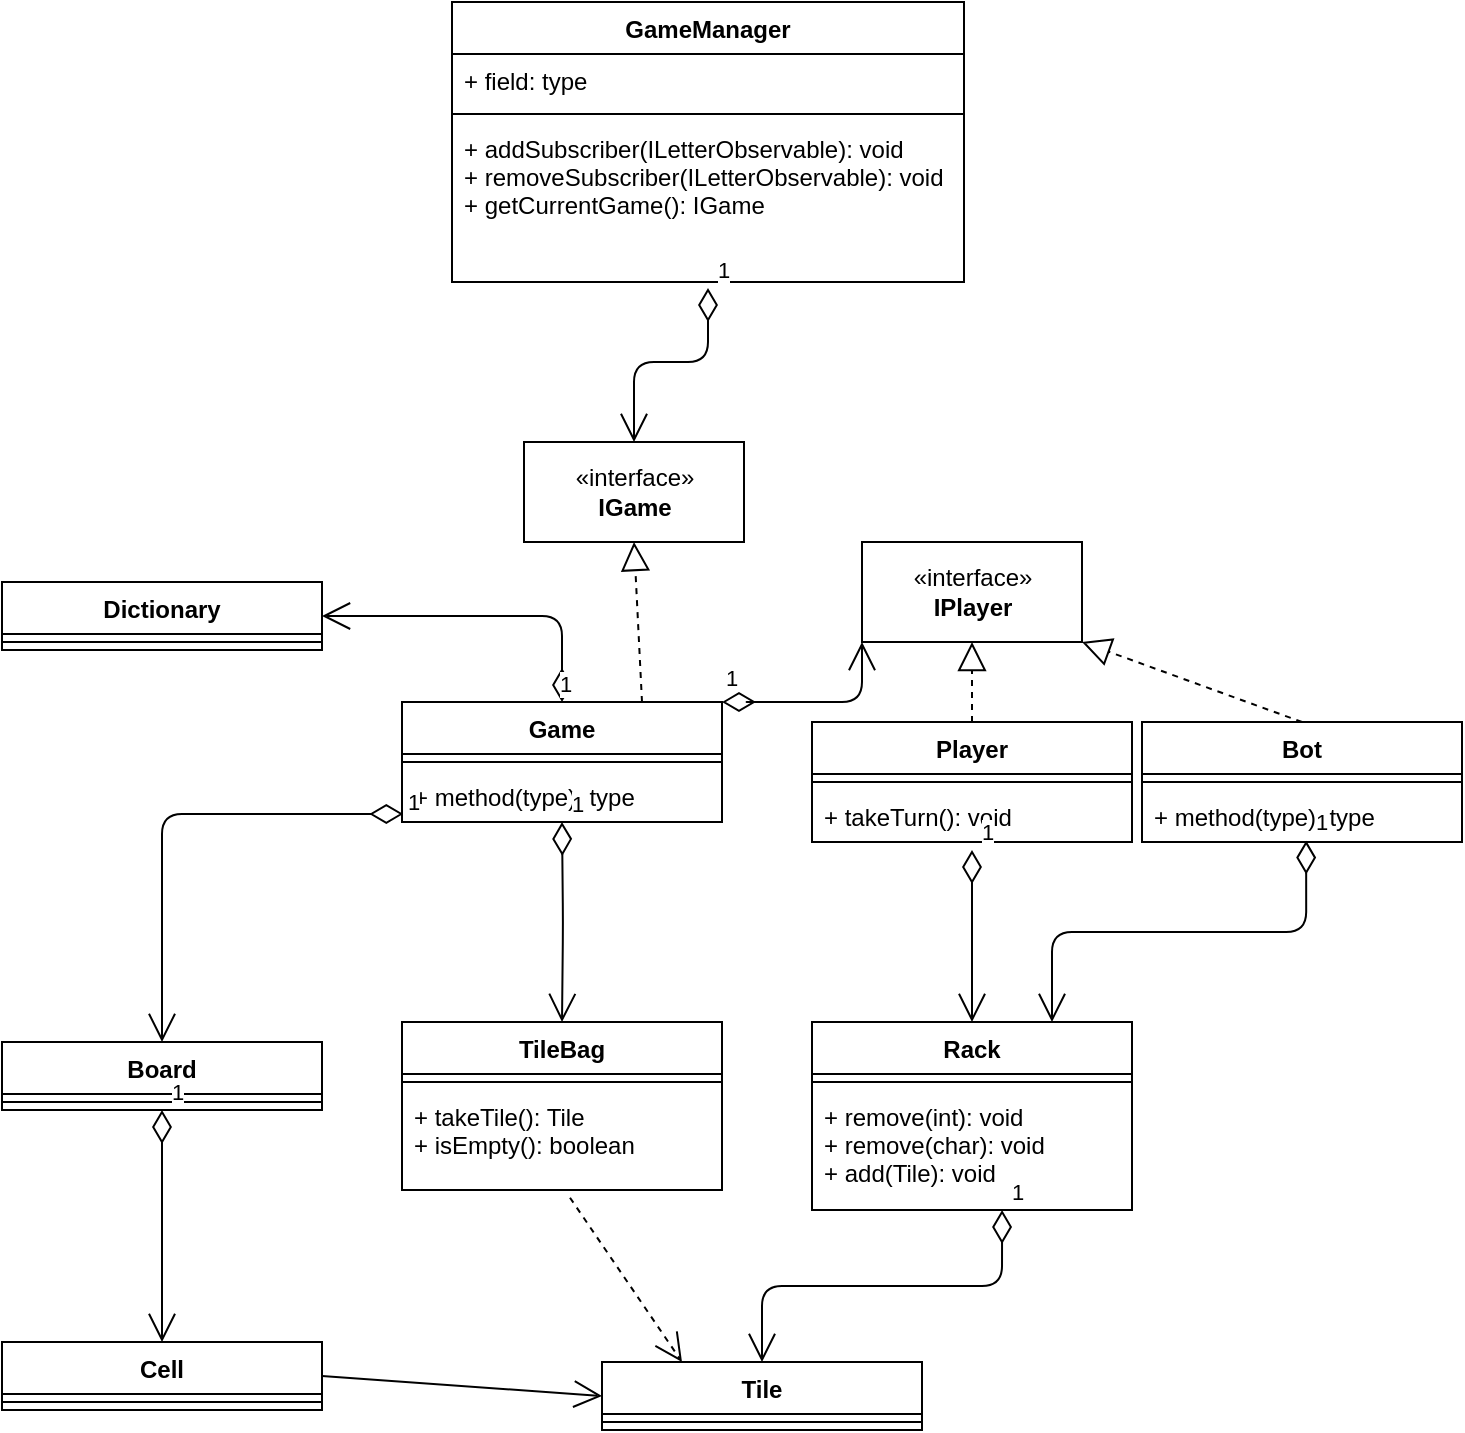 <mxfile version="15.3.1" type="device"><diagram id="jtRFOwsnPrsnp8RjYI7L" name="Page-1"><mxGraphModel dx="1422" dy="762" grid="1" gridSize="10" guides="1" tooltips="1" connect="1" arrows="1" fold="1" page="1" pageScale="1" pageWidth="827" pageHeight="1169" math="0" shadow="0"><root><mxCell id="0"/><mxCell id="1" parent="0"/><mxCell id="zxUmg9kCLVN62eb7oYY_-2" value="Game" style="swimlane;fontStyle=1;align=center;verticalAlign=top;childLayout=stackLayout;horizontal=1;startSize=26;horizontalStack=0;resizeParent=1;resizeParentMax=0;resizeLast=0;collapsible=1;marginBottom=0;" parent="1" vertex="1"><mxGeometry x="249" y="470" width="160" height="60" as="geometry"><mxRectangle x="320" y="200" width="100" height="26" as="alternateBounds"/></mxGeometry></mxCell><mxCell id="zxUmg9kCLVN62eb7oYY_-4" value="" style="line;strokeWidth=1;fillColor=none;align=left;verticalAlign=middle;spacingTop=-1;spacingLeft=3;spacingRight=3;rotatable=0;labelPosition=right;points=[];portConstraint=eastwest;" parent="zxUmg9kCLVN62eb7oYY_-2" vertex="1"><mxGeometry y="26" width="160" height="8" as="geometry"/></mxCell><mxCell id="zxUmg9kCLVN62eb7oYY_-5" value="+ method(type): type" style="text;strokeColor=none;fillColor=none;align=left;verticalAlign=top;spacingLeft=4;spacingRight=4;overflow=hidden;rotatable=0;points=[[0,0.5],[1,0.5]];portConstraint=eastwest;" parent="zxUmg9kCLVN62eb7oYY_-2" vertex="1"><mxGeometry y="34" width="160" height="26" as="geometry"/></mxCell><mxCell id="zxUmg9kCLVN62eb7oYY_-6" value="Dictionary" style="swimlane;fontStyle=1;align=center;verticalAlign=top;childLayout=stackLayout;horizontal=1;startSize=26;horizontalStack=0;resizeParent=1;resizeParentMax=0;resizeLast=0;collapsible=1;marginBottom=0;" parent="1" vertex="1"><mxGeometry x="49" y="410" width="160" height="34" as="geometry"><mxRectangle x="100" y="130" width="90" height="26" as="alternateBounds"/></mxGeometry></mxCell><mxCell id="zxUmg9kCLVN62eb7oYY_-8" value="" style="line;strokeWidth=1;fillColor=none;align=left;verticalAlign=middle;spacingTop=-1;spacingLeft=3;spacingRight=3;rotatable=0;labelPosition=right;points=[];portConstraint=eastwest;" parent="zxUmg9kCLVN62eb7oYY_-6" vertex="1"><mxGeometry y="26" width="160" height="8" as="geometry"/></mxCell><mxCell id="zxUmg9kCLVN62eb7oYY_-10" value="«interface»&lt;br&gt;&lt;b&gt;IPlayer&lt;/b&gt;" style="html=1;" parent="1" vertex="1"><mxGeometry x="479" y="390" width="110" height="50" as="geometry"/></mxCell><mxCell id="zxUmg9kCLVN62eb7oYY_-11" value="1" style="endArrow=open;html=1;endSize=12;startArrow=diamondThin;startSize=14;startFill=0;edgeStyle=orthogonalEdgeStyle;align=left;verticalAlign=bottom;exitX=1;exitY=0;exitDx=0;exitDy=0;entryX=0;entryY=1;entryDx=0;entryDy=0;" parent="1" source="zxUmg9kCLVN62eb7oYY_-2" target="zxUmg9kCLVN62eb7oYY_-10" edge="1"><mxGeometry x="-1" y="3" relative="1" as="geometry"><mxPoint x="269" y="510" as="sourcePoint"/><mxPoint x="429" y="510" as="targetPoint"/><Array as="points"><mxPoint x="419" y="470"/><mxPoint x="479" y="470"/></Array></mxGeometry></mxCell><mxCell id="zxUmg9kCLVN62eb7oYY_-12" value="Player" style="swimlane;fontStyle=1;align=center;verticalAlign=top;childLayout=stackLayout;horizontal=1;startSize=26;horizontalStack=0;resizeParent=1;resizeParentMax=0;resizeLast=0;collapsible=1;marginBottom=0;" parent="1" vertex="1"><mxGeometry x="454" y="480" width="160" height="60" as="geometry"/></mxCell><mxCell id="zxUmg9kCLVN62eb7oYY_-14" value="" style="line;strokeWidth=1;fillColor=none;align=left;verticalAlign=middle;spacingTop=-1;spacingLeft=3;spacingRight=3;rotatable=0;labelPosition=right;points=[];portConstraint=eastwest;" parent="zxUmg9kCLVN62eb7oYY_-12" vertex="1"><mxGeometry y="26" width="160" height="8" as="geometry"/></mxCell><mxCell id="zxUmg9kCLVN62eb7oYY_-15" value="+ takeTurn(): void" style="text;strokeColor=none;fillColor=none;align=left;verticalAlign=top;spacingLeft=4;spacingRight=4;overflow=hidden;rotatable=0;points=[[0,0.5],[1,0.5]];portConstraint=eastwest;" parent="zxUmg9kCLVN62eb7oYY_-12" vertex="1"><mxGeometry y="34" width="160" height="26" as="geometry"/></mxCell><mxCell id="zxUmg9kCLVN62eb7oYY_-16" value="Bot" style="swimlane;fontStyle=1;align=center;verticalAlign=top;childLayout=stackLayout;horizontal=1;startSize=26;horizontalStack=0;resizeParent=1;resizeParentMax=0;resizeLast=0;collapsible=1;marginBottom=0;" parent="1" vertex="1"><mxGeometry x="619" y="480" width="160" height="60" as="geometry"/></mxCell><mxCell id="zxUmg9kCLVN62eb7oYY_-18" value="" style="line;strokeWidth=1;fillColor=none;align=left;verticalAlign=middle;spacingTop=-1;spacingLeft=3;spacingRight=3;rotatable=0;labelPosition=right;points=[];portConstraint=eastwest;" parent="zxUmg9kCLVN62eb7oYY_-16" vertex="1"><mxGeometry y="26" width="160" height="8" as="geometry"/></mxCell><mxCell id="zxUmg9kCLVN62eb7oYY_-19" value="+ method(type): type" style="text;strokeColor=none;fillColor=none;align=left;verticalAlign=top;spacingLeft=4;spacingRight=4;overflow=hidden;rotatable=0;points=[[0,0.5],[1,0.5]];portConstraint=eastwest;" parent="zxUmg9kCLVN62eb7oYY_-16" vertex="1"><mxGeometry y="34" width="160" height="26" as="geometry"/></mxCell><mxCell id="zxUmg9kCLVN62eb7oYY_-20" value="TileBag" style="swimlane;fontStyle=1;align=center;verticalAlign=top;childLayout=stackLayout;horizontal=1;startSize=26;horizontalStack=0;resizeParent=1;resizeParentMax=0;resizeLast=0;collapsible=1;marginBottom=0;" parent="1" vertex="1"><mxGeometry x="249" y="630" width="160" height="84" as="geometry"/></mxCell><mxCell id="zxUmg9kCLVN62eb7oYY_-22" value="" style="line;strokeWidth=1;fillColor=none;align=left;verticalAlign=middle;spacingTop=-1;spacingLeft=3;spacingRight=3;rotatable=0;labelPosition=right;points=[];portConstraint=eastwest;" parent="zxUmg9kCLVN62eb7oYY_-20" vertex="1"><mxGeometry y="26" width="160" height="8" as="geometry"/></mxCell><mxCell id="zxUmg9kCLVN62eb7oYY_-23" value="+ takeTile(): Tile&#10;+ isEmpty(): boolean" style="text;strokeColor=none;fillColor=none;align=left;verticalAlign=top;spacingLeft=4;spacingRight=4;overflow=hidden;rotatable=0;points=[[0,0.5],[1,0.5]];portConstraint=eastwest;" parent="zxUmg9kCLVN62eb7oYY_-20" vertex="1"><mxGeometry y="34" width="160" height="50" as="geometry"/></mxCell><mxCell id="zxUmg9kCLVN62eb7oYY_-24" value="1" style="endArrow=open;html=1;endSize=12;startArrow=diamondThin;startSize=14;startFill=0;edgeStyle=orthogonalEdgeStyle;align=left;verticalAlign=bottom;entryX=0.5;entryY=0;entryDx=0;entryDy=0;" parent="1" target="zxUmg9kCLVN62eb7oYY_-20" edge="1"><mxGeometry x="-1" y="3" relative="1" as="geometry"><mxPoint x="329" y="530" as="sourcePoint"/><mxPoint x="549" y="510" as="targetPoint"/></mxGeometry></mxCell><mxCell id="zxUmg9kCLVN62eb7oYY_-25" value="Rack" style="swimlane;fontStyle=1;align=center;verticalAlign=top;childLayout=stackLayout;horizontal=1;startSize=26;horizontalStack=0;resizeParent=1;resizeParentMax=0;resizeLast=0;collapsible=1;marginBottom=0;" parent="1" vertex="1"><mxGeometry x="454" y="630" width="160" height="94" as="geometry"><mxRectangle x="505" y="350" width="60" height="26" as="alternateBounds"/></mxGeometry></mxCell><mxCell id="zxUmg9kCLVN62eb7oYY_-27" value="" style="line;strokeWidth=1;fillColor=none;align=left;verticalAlign=middle;spacingTop=-1;spacingLeft=3;spacingRight=3;rotatable=0;labelPosition=right;points=[];portConstraint=eastwest;" parent="zxUmg9kCLVN62eb7oYY_-25" vertex="1"><mxGeometry y="26" width="160" height="8" as="geometry"/></mxCell><mxCell id="zxUmg9kCLVN62eb7oYY_-28" value="+ remove(int): void&#10;+ remove(char): void&#10;+ add(Tile): void" style="text;strokeColor=none;fillColor=none;align=left;verticalAlign=top;spacingLeft=4;spacingRight=4;overflow=hidden;rotatable=0;points=[[0,0.5],[1,0.5]];portConstraint=eastwest;" parent="zxUmg9kCLVN62eb7oYY_-25" vertex="1"><mxGeometry y="34" width="160" height="60" as="geometry"/></mxCell><mxCell id="zxUmg9kCLVN62eb7oYY_-29" value="1" style="endArrow=open;html=1;endSize=12;startArrow=diamondThin;startSize=14;startFill=0;edgeStyle=orthogonalEdgeStyle;align=left;verticalAlign=bottom;entryX=0.5;entryY=0;entryDx=0;entryDy=0;" parent="1" target="zxUmg9kCLVN62eb7oYY_-25" edge="1"><mxGeometry x="-1" y="3" relative="1" as="geometry"><mxPoint x="534" y="544" as="sourcePoint"/><mxPoint x="549" y="510" as="targetPoint"/><Array as="points"><mxPoint x="534" y="570"/><mxPoint x="534" y="570"/></Array></mxGeometry></mxCell><mxCell id="zxUmg9kCLVN62eb7oYY_-30" value="1" style="endArrow=open;html=1;endSize=12;startArrow=diamondThin;startSize=14;startFill=0;edgeStyle=orthogonalEdgeStyle;align=left;verticalAlign=bottom;exitX=0.513;exitY=0.974;exitDx=0;exitDy=0;exitPerimeter=0;entryX=0.75;entryY=0;entryDx=0;entryDy=0;" parent="1" source="zxUmg9kCLVN62eb7oYY_-19" target="zxUmg9kCLVN62eb7oYY_-25" edge="1"><mxGeometry x="-1" y="3" relative="1" as="geometry"><mxPoint x="389" y="510" as="sourcePoint"/><mxPoint x="549" y="510" as="targetPoint"/></mxGeometry></mxCell><mxCell id="zxUmg9kCLVN62eb7oYY_-31" value="" style="endArrow=block;dashed=1;endFill=0;endSize=12;html=1;exitX=0.5;exitY=0;exitDx=0;exitDy=0;entryX=0.5;entryY=1;entryDx=0;entryDy=0;" parent="1" source="zxUmg9kCLVN62eb7oYY_-12" target="zxUmg9kCLVN62eb7oYY_-10" edge="1"><mxGeometry width="160" relative="1" as="geometry"><mxPoint x="389" y="600" as="sourcePoint"/><mxPoint x="549" y="600" as="targetPoint"/></mxGeometry></mxCell><mxCell id="zxUmg9kCLVN62eb7oYY_-32" value="" style="endArrow=block;dashed=1;endFill=0;endSize=12;html=1;exitX=0.5;exitY=0;exitDx=0;exitDy=0;entryX=1;entryY=1;entryDx=0;entryDy=0;" parent="1" source="zxUmg9kCLVN62eb7oYY_-16" target="zxUmg9kCLVN62eb7oYY_-10" edge="1"><mxGeometry width="160" relative="1" as="geometry"><mxPoint x="389" y="600" as="sourcePoint"/><mxPoint x="549" y="600" as="targetPoint"/></mxGeometry></mxCell><mxCell id="zxUmg9kCLVN62eb7oYY_-33" value="Tile" style="swimlane;fontStyle=1;align=center;verticalAlign=top;childLayout=stackLayout;horizontal=1;startSize=26;horizontalStack=0;resizeParent=1;resizeParentMax=0;resizeLast=0;collapsible=1;marginBottom=0;" parent="1" vertex="1"><mxGeometry x="349" y="800" width="160" height="34" as="geometry"><mxRectangle x="400" y="520" width="50" height="26" as="alternateBounds"/></mxGeometry></mxCell><mxCell id="zxUmg9kCLVN62eb7oYY_-35" value="" style="line;strokeWidth=1;fillColor=none;align=left;verticalAlign=middle;spacingTop=-1;spacingLeft=3;spacingRight=3;rotatable=0;labelPosition=right;points=[];portConstraint=eastwest;" parent="zxUmg9kCLVN62eb7oYY_-33" vertex="1"><mxGeometry y="26" width="160" height="8" as="geometry"/></mxCell><mxCell id="zxUmg9kCLVN62eb7oYY_-37" value="" style="endArrow=open;endSize=12;dashed=1;html=1;exitX=0.525;exitY=1.077;exitDx=0;exitDy=0;exitPerimeter=0;entryX=0.25;entryY=0;entryDx=0;entryDy=0;" parent="1" source="zxUmg9kCLVN62eb7oYY_-23" target="zxUmg9kCLVN62eb7oYY_-33" edge="1"><mxGeometry width="160" relative="1" as="geometry"><mxPoint x="389" y="600" as="sourcePoint"/><mxPoint x="549" y="600" as="targetPoint"/><Array as="points"/></mxGeometry></mxCell><mxCell id="zxUmg9kCLVN62eb7oYY_-38" value="1" style="endArrow=open;html=1;endSize=12;startArrow=diamondThin;startSize=14;startFill=0;edgeStyle=orthogonalEdgeStyle;align=left;verticalAlign=bottom;entryX=0.5;entryY=0;entryDx=0;entryDy=0;exitX=0.594;exitY=1;exitDx=0;exitDy=0;exitPerimeter=0;" parent="1" source="zxUmg9kCLVN62eb7oYY_-28" target="zxUmg9kCLVN62eb7oYY_-33" edge="1"><mxGeometry x="-1" y="3" relative="1" as="geometry"><mxPoint x="389" y="660" as="sourcePoint"/><mxPoint x="549" y="660" as="targetPoint"/></mxGeometry></mxCell><mxCell id="zxUmg9kCLVN62eb7oYY_-39" value="Board" style="swimlane;fontStyle=1;align=center;verticalAlign=top;childLayout=stackLayout;horizontal=1;startSize=26;horizontalStack=0;resizeParent=1;resizeParentMax=0;resizeLast=0;collapsible=1;marginBottom=0;" parent="1" vertex="1"><mxGeometry x="49" y="640" width="160" height="34" as="geometry"/></mxCell><mxCell id="zxUmg9kCLVN62eb7oYY_-41" value="" style="line;strokeWidth=1;fillColor=none;align=left;verticalAlign=middle;spacingTop=-1;spacingLeft=3;spacingRight=3;rotatable=0;labelPosition=right;points=[];portConstraint=eastwest;" parent="zxUmg9kCLVN62eb7oYY_-39" vertex="1"><mxGeometry y="26" width="160" height="8" as="geometry"/></mxCell><mxCell id="zxUmg9kCLVN62eb7oYY_-43" value="1" style="endArrow=open;html=1;endSize=12;startArrow=diamondThin;startSize=14;startFill=0;edgeStyle=orthogonalEdgeStyle;align=left;verticalAlign=bottom;exitX=0.004;exitY=0.846;exitDx=0;exitDy=0;exitPerimeter=0;entryX=0.5;entryY=0;entryDx=0;entryDy=0;" parent="1" source="zxUmg9kCLVN62eb7oYY_-5" target="zxUmg9kCLVN62eb7oYY_-39" edge="1"><mxGeometry x="-1" y="3" relative="1" as="geometry"><mxPoint x="209" y="660" as="sourcePoint"/><mxPoint x="369" y="660" as="targetPoint"/></mxGeometry></mxCell><mxCell id="zxUmg9kCLVN62eb7oYY_-44" value="Cell" style="swimlane;fontStyle=1;align=center;verticalAlign=top;childLayout=stackLayout;horizontal=1;startSize=26;horizontalStack=0;resizeParent=1;resizeParentMax=0;resizeLast=0;collapsible=1;marginBottom=0;" parent="1" vertex="1"><mxGeometry x="49" y="790" width="160" height="34" as="geometry"/></mxCell><mxCell id="zxUmg9kCLVN62eb7oYY_-46" value="" style="line;strokeWidth=1;fillColor=none;align=left;verticalAlign=middle;spacingTop=-1;spacingLeft=3;spacingRight=3;rotatable=0;labelPosition=right;points=[];portConstraint=eastwest;" parent="zxUmg9kCLVN62eb7oYY_-44" vertex="1"><mxGeometry y="26" width="160" height="8" as="geometry"/></mxCell><mxCell id="zxUmg9kCLVN62eb7oYY_-48" value="1" style="endArrow=open;html=1;endSize=12;startArrow=diamondThin;startSize=14;startFill=0;edgeStyle=orthogonalEdgeStyle;align=left;verticalAlign=bottom;exitX=0.5;exitY=1;exitDx=0;exitDy=0;entryX=0.5;entryY=0;entryDx=0;entryDy=0;" parent="1" source="zxUmg9kCLVN62eb7oYY_-39" target="zxUmg9kCLVN62eb7oYY_-44" edge="1"><mxGeometry x="-1" y="3" relative="1" as="geometry"><mxPoint x="130.28" y="700" as="sourcePoint"/><mxPoint x="369" y="660" as="targetPoint"/></mxGeometry></mxCell><mxCell id="zxUmg9kCLVN62eb7oYY_-49" value="1" style="endArrow=open;html=1;endSize=12;startArrow=diamondThin;startSize=14;startFill=0;edgeStyle=orthogonalEdgeStyle;align=left;verticalAlign=bottom;exitX=0.5;exitY=0;exitDx=0;exitDy=0;entryX=1;entryY=0.5;entryDx=0;entryDy=0;" parent="1" source="zxUmg9kCLVN62eb7oYY_-2" target="zxUmg9kCLVN62eb7oYY_-6" edge="1"><mxGeometry x="-1" y="3" relative="1" as="geometry"><mxPoint x="309" y="630" as="sourcePoint"/><mxPoint x="469" y="630" as="targetPoint"/></mxGeometry></mxCell><mxCell id="tRgY3LHBz637_KHbMLVl-1" value="" style="endArrow=open;endFill=1;endSize=12;html=1;exitX=1;exitY=0.5;exitDx=0;exitDy=0;entryX=0;entryY=0.5;entryDx=0;entryDy=0;" edge="1" parent="1" source="zxUmg9kCLVN62eb7oYY_-44" target="zxUmg9kCLVN62eb7oYY_-33"><mxGeometry width="160" relative="1" as="geometry"><mxPoint x="369" y="660" as="sourcePoint"/><mxPoint x="529" y="660" as="targetPoint"/></mxGeometry></mxCell><mxCell id="tRgY3LHBz637_KHbMLVl-2" value="«interface»&lt;br&gt;&lt;b&gt;IGame&lt;/b&gt;" style="html=1;" vertex="1" parent="1"><mxGeometry x="310" y="340" width="110" height="50" as="geometry"/></mxCell><mxCell id="tRgY3LHBz637_KHbMLVl-3" value="" style="endArrow=block;dashed=1;endFill=0;endSize=12;html=1;exitX=0.75;exitY=0;exitDx=0;exitDy=0;entryX=0.5;entryY=1;entryDx=0;entryDy=0;" edge="1" parent="1" source="zxUmg9kCLVN62eb7oYY_-2" target="tRgY3LHBz637_KHbMLVl-2"><mxGeometry width="160" relative="1" as="geometry"><mxPoint x="300" y="520" as="sourcePoint"/><mxPoint x="460" y="520" as="targetPoint"/></mxGeometry></mxCell><mxCell id="tRgY3LHBz637_KHbMLVl-4" value="GameManager" style="swimlane;fontStyle=1;align=center;verticalAlign=top;childLayout=stackLayout;horizontal=1;startSize=26;horizontalStack=0;resizeParent=1;resizeParentMax=0;resizeLast=0;collapsible=1;marginBottom=0;" vertex="1" parent="1"><mxGeometry x="274" y="120" width="256" height="140" as="geometry"/></mxCell><mxCell id="tRgY3LHBz637_KHbMLVl-5" value="+ field: type" style="text;strokeColor=none;fillColor=none;align=left;verticalAlign=top;spacingLeft=4;spacingRight=4;overflow=hidden;rotatable=0;points=[[0,0.5],[1,0.5]];portConstraint=eastwest;" vertex="1" parent="tRgY3LHBz637_KHbMLVl-4"><mxGeometry y="26" width="256" height="26" as="geometry"/></mxCell><mxCell id="tRgY3LHBz637_KHbMLVl-6" value="" style="line;strokeWidth=1;fillColor=none;align=left;verticalAlign=middle;spacingTop=-1;spacingLeft=3;spacingRight=3;rotatable=0;labelPosition=right;points=[];portConstraint=eastwest;" vertex="1" parent="tRgY3LHBz637_KHbMLVl-4"><mxGeometry y="52" width="256" height="8" as="geometry"/></mxCell><mxCell id="tRgY3LHBz637_KHbMLVl-7" value="+ addSubscriber(ILetterObservable): void&#10;+ removeSubscriber(ILetterObservable): void&#10;+ getCurrentGame(): IGame" style="text;strokeColor=none;fillColor=none;align=left;verticalAlign=top;spacingLeft=4;spacingRight=4;overflow=hidden;rotatable=0;points=[[0,0.5],[1,0.5]];portConstraint=eastwest;" vertex="1" parent="tRgY3LHBz637_KHbMLVl-4"><mxGeometry y="60" width="256" height="80" as="geometry"/></mxCell><mxCell id="tRgY3LHBz637_KHbMLVl-8" value="1" style="endArrow=open;html=1;endSize=12;startArrow=diamondThin;startSize=14;startFill=0;edgeStyle=orthogonalEdgeStyle;align=left;verticalAlign=bottom;entryX=0.5;entryY=0;entryDx=0;entryDy=0;exitX=0.5;exitY=1.038;exitDx=0;exitDy=0;exitPerimeter=0;" edge="1" parent="1" source="tRgY3LHBz637_KHbMLVl-7" target="tRgY3LHBz637_KHbMLVl-2"><mxGeometry x="-1" y="3" relative="1" as="geometry"><mxPoint x="380" y="290" as="sourcePoint"/><mxPoint x="460" y="520" as="targetPoint"/><Array as="points"><mxPoint x="402" y="300"/><mxPoint x="365" y="300"/></Array></mxGeometry></mxCell></root></mxGraphModel></diagram></mxfile>